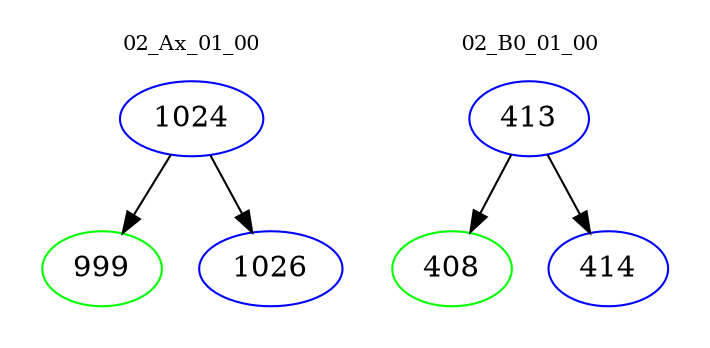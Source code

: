 digraph{
subgraph cluster_0 {
color = white
label = "02_Ax_01_00";
fontsize=10;
T0_1024 [label="1024", color="blue"]
T0_1024 -> T0_999 [color="black"]
T0_999 [label="999", color="green"]
T0_1024 -> T0_1026 [color="black"]
T0_1026 [label="1026", color="blue"]
}
subgraph cluster_1 {
color = white
label = "02_B0_01_00";
fontsize=10;
T1_413 [label="413", color="blue"]
T1_413 -> T1_408 [color="black"]
T1_408 [label="408", color="green"]
T1_413 -> T1_414 [color="black"]
T1_414 [label="414", color="blue"]
}
}
